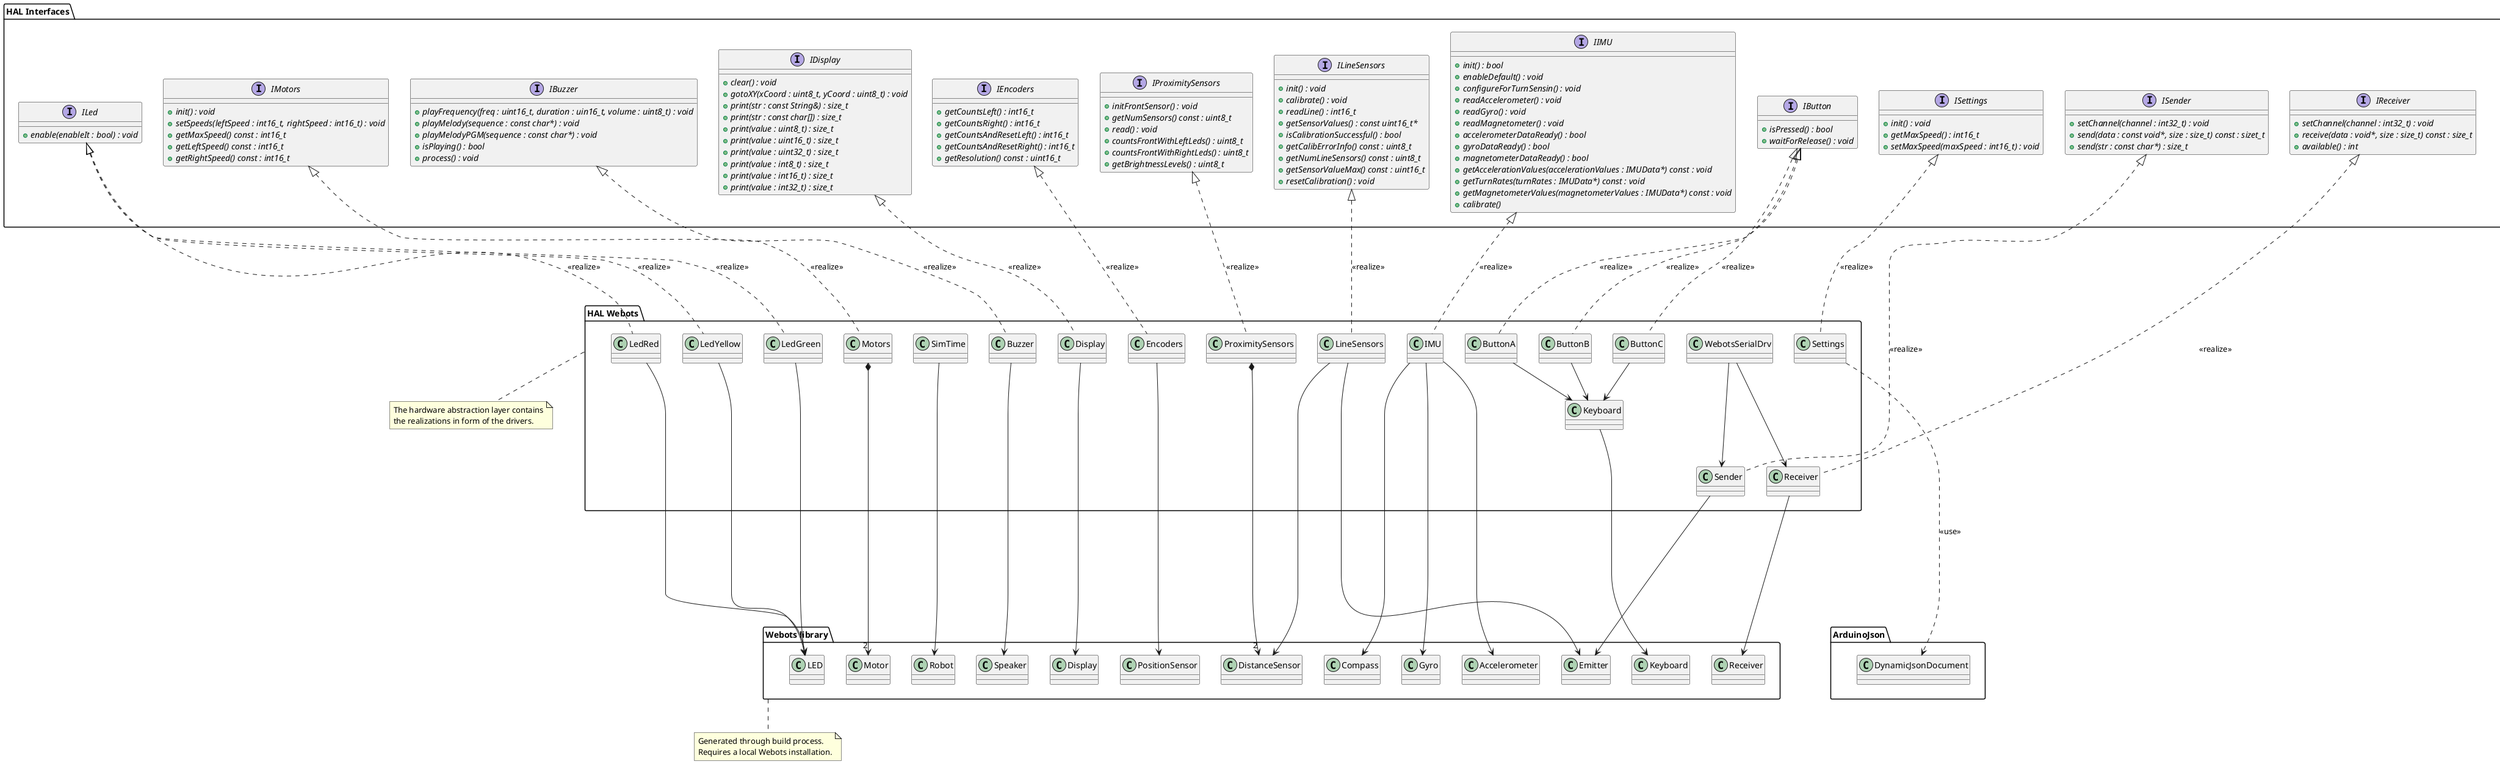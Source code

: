 @startuml HAL

package "HAL Interfaces" as halInterfaces {

    interface "IButton" as iButton {
        + {abstract} isPressed() : bool
        + {abstract} waitForRelease() : void
    }

    interface "IBuzzer" as iBuzzer {
        + {abstract} playFrequency(freq : uint16_t, duration : uin16_t, volume : uint8_t) : void
        + {abstract} playMelody(sequence : const char*) : void
        + {abstract} playMelodyPGM(sequence : const char*) : void
        + {abstract} isPlaying() : bool
        + {abstract} process() : void
    }

    interface "IDisplay" as iDisplay {
        + {abstract} clear() : void
        + {abstract} gotoXY(xCoord : uint8_t, yCoord : uint8_t) : void
        + {abstract} print(str : const String&) : size_t
        + {abstract} print(str : const char[]) : size_t
        + {abstract} print(value : uint8_t) : size_t
        + {abstract} print(value : uint16_t) : size_t
        + {abstract} print(value : uint32_t) : size_t
        + {abstract} print(value : int8_t) : size_t
        + {abstract} print(value : int16_t) : size_t
        + {abstract} print(value : int32_t) : size_t
    }

    interface "IEncoders" as iEncoders {
        + {abstract} getCountsLeft() : int16_t
        + {abstract} getCountsRight() : int16_t
        + {abstract} getCountsAndResetLeft() : int16_t
        + {abstract} getCountsAndResetRight() : int16_t
        + {abstract} getResolution() const : uint16_t
    }

    interface "IIMU" as iIMU {
        + {abstract} init() : bool
        + {abstract} enableDefault() : void
        + {abstract} configureForTurnSensin() : void
        + {abstract} readAccelerometer() : void
        + {abstract} readGyro() : void
        + {abstract} readMagnetometer() : void
        + {abstract} accelerometerDataReady() : bool
        + {abstract} gyroDataReady() : bool
        + {abstract} magnetometerDataReady() : bool
        + {abstract} getAccelerationValues(accelerationValues : IMUData*) const : void
        + {abstract} getTurnRates(turnRates : IMUData*) const : void
        + {abstract} getMagnetometerValues(magnetometerValues : IMUData*) const : void
        + {abstract} calibrate()
    }

    interface "ILed" as iLed {
        + {abstract} enable(enableIt : bool) : void
    }

    interface "ILineSensors" as iLineSensors {
        + {abstract} init() : void
        + {abstract} calibrate() : void
        + {abstract} readLine() : int16_t
        + {abstract} getSensorValues() : const uint16_t*
        + {abstract} isCalibrationSuccessful() : bool
        + {abstract} getCalibErrorInfo() const : uint8_t
        + {abstract} getNumLineSensors() const : uint8_t
        + {abstract} getSensorValueMax() const : uint16_t
        + {abstract} resetCalibration() : void
    }

    interface "IMotors" as iMotors {
        + {abstract} init() : void
        + {abstract} setSpeeds(leftSpeed : int16_t, rightSpeed : int16_t) : void
        + {abstract} getMaxSpeed() const : int16_t
        + {abstract} getLeftSpeed() const : int16_t
        + {abstract} getRightSpeed() const : int16_t
    }

    interface "IProximitySensors" as iProximitySensors {
        + {abstract} initFrontSensor() : void
        + {abstract} getNumSensors() const : uint8_t
        + {abstract} read() : void
        + {abstract} countsFrontWithLeftLeds() : uint8_t
        + {abstract} countsFrontWithRightLeds() : uint8_t
        + {abstract} getBrightnessLevels() : uint8_t
    }

    interface "IReceiver" as iReceiver {
        + {abstract} setChannel(channel : int32_t) : void
        + {abstract} receive(data : void*, size : size_t) const : size_t
        + {abstract} available() : int
    }

    interface "ISender" as iSender {
        + {abstract} setChannel(channel : int32_t) : void
        + {abstract} send(data : const void*, size : size_t) const : sizet_t
        + {abstract} send(str : const char*) : size_t
    }

    interface "ISettings" as iSettings {
        + {abstract} init() : void
        + {abstract} getMaxSpeed() : int16_t
        + {abstract} setMaxSpeed(maxSpeed : int16_t) : void
    }

}

package "HAL Webots" as hal {

    class ButtonA
    class ButtonB
    class ButtonC
    class Buzzer
    class Display
    class Encoders
    class IMU
    class Keyboard
    class LedRed
    class LedYellow
    class LedGreen
    class LineSensors
    class Motors
    class ProximitySensors
    class Receiver
    class Sender
    class Settings
    class SimTime
    class WebotsSerialDrv

    iButton <|... ButtonA: <<realize>>
    iButton <|... ButtonB: <<realize>>
    iButton <|... ButtonC: <<realize>>
    iBuzzer <|... Buzzer: <<realize>>
    iDisplay <|... Display: <<realize>>
    iEncoders <|... Encoders: <<realize>>
    iIMU <|... IMU: <<realize>>
    iLed <|... LedRed: <<realize>>
    iLed <|... LedYellow: <<realize>>
    iLed <|... LedGreen: <<realize>>
    iLineSensors <|... LineSensors: <<realize>>
    iMotors <|... Motors: <<realize>>
    iProximitySensors <|... ProximitySensors: <<realize>>
    iReceiver <|... Receiver: <<realize>>
    iSender <|... Sender: <<realize>>
    iSettings <|... Settings: <<realize>>

    ButtonA --> Keyboard
    ButtonB --> Keyboard
    ButtonC --> Keyboard
}

package "Webots library" as webotsLib {
    
    class "Keyboard" as webotsKeyboard
    class "Speaker" as webotsSpeaker
    class "Display" as webotsDisplay
    class "PositionSensor" as webotsPositionSensor
    class "Accelerometer" as webotsAccelerometer
    class "Gyro" as webotsGyro
    class "Compass" as webotsCompass
    class "LED" as webotsLed
    class "Emitter" as webotsEmitter
    class "DistanceSensor" as webotsDistanceSensor
    class "Motor" as webotsMotor
    class "Robot" as webotsRobot
    class "Receiver" as webotsReceiver
}

note bottom of webotsLib
    Generated through build process.
    Requires a local Webots installation.
end note

package "ArduinoJson" as arduinoJson {
    class DynamicJsonDocument
}

halInterfaces -[hidden]-- hal
hal -[hidden]-- webotsLib
webotsLib -[hidden]r- arduinoJson

Keyboard ----> webotsKeyboard
Buzzer ----> webotsSpeaker
Display ----> webotsDisplay
Encoders ----> webotsPositionSensor
IMU ----> webotsAccelerometer
IMU ----> webotsGyro
IMU ----> webotsCompass
LedGreen ----> webotsLed
LedRed ----> webotsLed
LedYellow ----> webotsLed
LineSensors ----> webotsEmitter
LineSensors ----> webotsDistanceSensor
Motors *----> "2" webotsMotor
ProximitySensors *----> "2" webotsDistanceSensor
Receiver ----> webotsReceiver
Sender ----> webotsEmitter
SimTime ----> webotsRobot
WebotsSerialDrv ---> Receiver
WebotsSerialDrv ---> Sender
Settings ....> DynamicJsonDocument: <<use>>

note bottom of hal
    The hardware abstraction layer contains
    the realizations in form of the drivers.
end note

@enduml